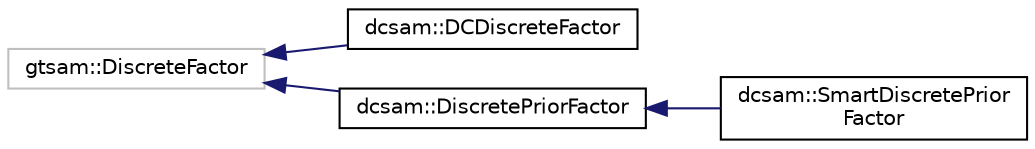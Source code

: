 digraph "Graphical Class Hierarchy"
{
 // LATEX_PDF_SIZE
  edge [fontname="Helvetica",fontsize="10",labelfontname="Helvetica",labelfontsize="10"];
  node [fontname="Helvetica",fontsize="10",shape=record];
  rankdir="LR";
  Node4 [label="gtsam::DiscreteFactor",height=0.2,width=0.4,color="grey75", fillcolor="white", style="filled",tooltip=" "];
  Node4 -> Node0 [dir="back",color="midnightblue",fontsize="10",style="solid",fontname="Helvetica"];
  Node0 [label="dcsam::DCDiscreteFactor",height=0.2,width=0.4,color="black", fillcolor="white", style="filled",URL="$classdcsam_1_1_d_c_discrete_factor.html",tooltip="Implementation of a discrete-continuous factor. This is used internally within the DCSAM solver...."];
  Node4 -> Node6 [dir="back",color="midnightblue",fontsize="10",style="solid",fontname="Helvetica"];
  Node6 [label="dcsam::DiscretePriorFactor",height=0.2,width=0.4,color="black", fillcolor="white", style="filled",URL="$classdcsam_1_1_discrete_prior_factor.html",tooltip="Implementation of a discrete prior factor."];
  Node6 -> Node7 [dir="back",color="midnightblue",fontsize="10",style="solid",fontname="Helvetica"];
  Node7 [label="dcsam::SmartDiscretePrior\lFactor",height=0.2,width=0.4,color="black", fillcolor="white", style="filled",URL="$classdcsam_1_1_smart_discrete_prior_factor.html",tooltip="Implementation of a \"smart\" updateable discrete prior factor."];
}
